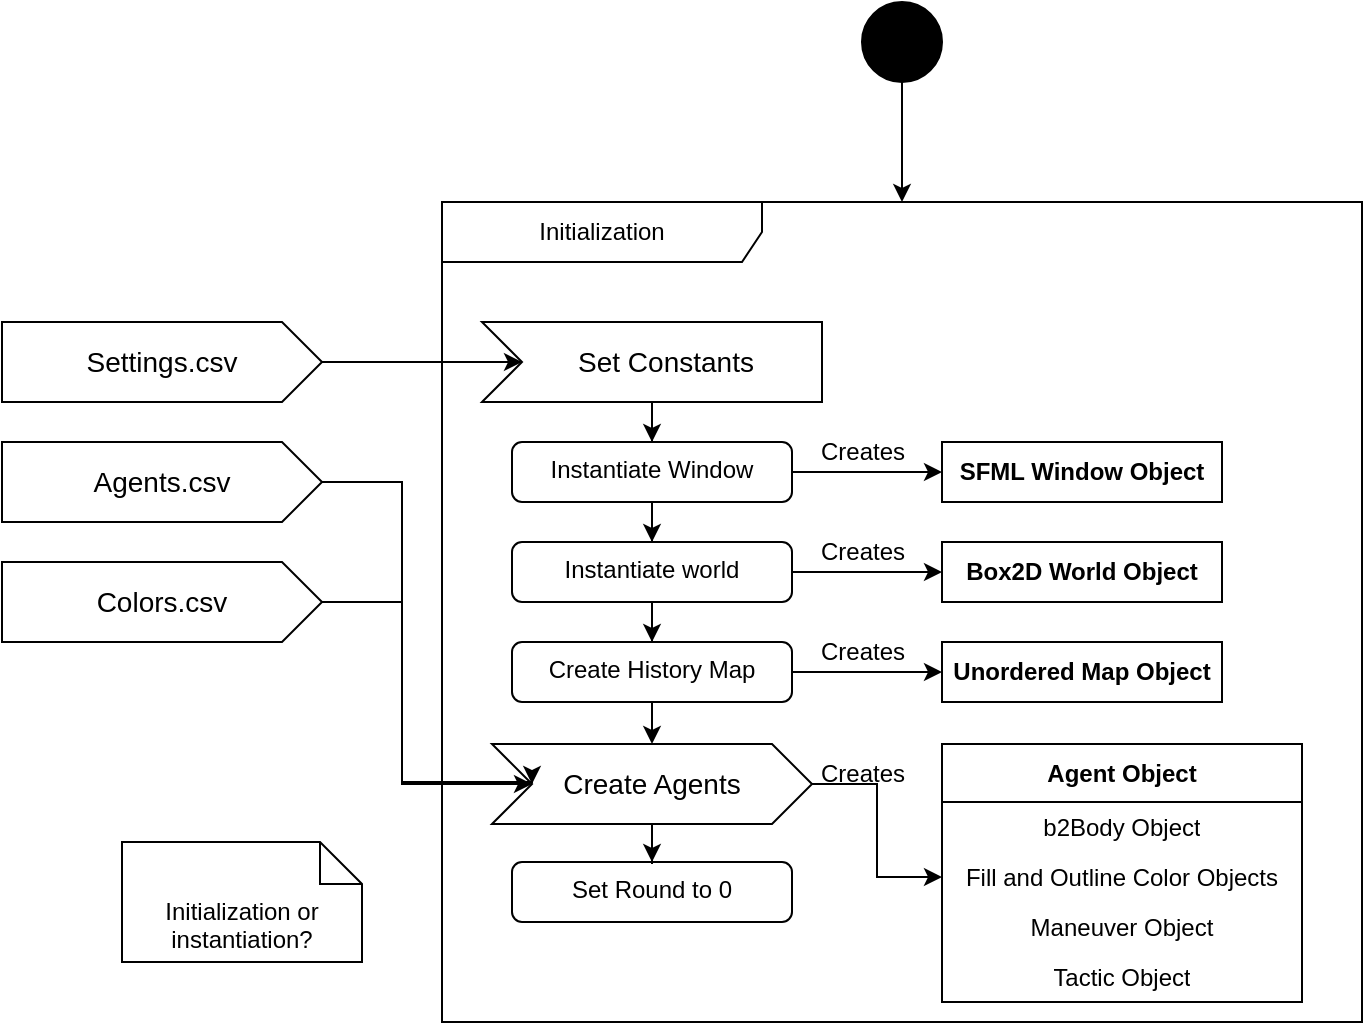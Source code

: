 <mxfile version="24.8.6">
  <diagram name="Page-1" id="0783ab3e-0a74-02c8-0abd-f7b4e66b4bec">
    <mxGraphModel dx="1000" dy="504" grid="1" gridSize="10" guides="1" tooltips="1" connect="1" arrows="1" fold="1" page="1" pageScale="1" pageWidth="850" pageHeight="1100" background="none" math="0" shadow="0">
      <root>
        <mxCell id="0" />
        <mxCell id="1" parent="0" />
        <mxCell id="HePBQS-gzyi-C_9M0Dz4-7" style="edgeStyle=orthogonalEdgeStyle;rounded=0;orthogonalLoop=1;jettySize=auto;html=1;exitX=0.5;exitY=1;exitDx=0;exitDy=0;" edge="1" parent="1" source="HePBQS-gzyi-C_9M0Dz4-1" target="HePBQS-gzyi-C_9M0Dz4-6">
          <mxGeometry relative="1" as="geometry" />
        </mxCell>
        <mxCell id="HePBQS-gzyi-C_9M0Dz4-1" value="" style="ellipse;fillColor=strokeColor;html=1;" vertex="1" parent="1">
          <mxGeometry x="630" y="40" width="40" height="40" as="geometry" />
        </mxCell>
        <mxCell id="HePBQS-gzyi-C_9M0Dz4-6" value="Initialization" style="shape=umlFrame;whiteSpace=wrap;html=1;pointerEvents=0;recursiveResize=0;container=1;collapsible=0;width=160;" vertex="1" parent="1">
          <mxGeometry x="420" y="140" width="460" height="410" as="geometry" />
        </mxCell>
        <mxCell id="HePBQS-gzyi-C_9M0Dz4-15" value="" style="edgeStyle=orthogonalEdgeStyle;rounded=0;orthogonalLoop=1;jettySize=auto;html=1;" edge="1" parent="HePBQS-gzyi-C_9M0Dz4-6" source="HePBQS-gzyi-C_9M0Dz4-12" target="HePBQS-gzyi-C_9M0Dz4-14">
          <mxGeometry relative="1" as="geometry" />
        </mxCell>
        <mxCell id="HePBQS-gzyi-C_9M0Dz4-12" value="Set Constants" style="html=1;shape=mxgraph.infographic.ribbonSimple;notch1=20;notch2=0;align=center;verticalAlign=middle;fontSize=14;fontStyle=0;fillColor=#FFFFFF;flipH=0;spacingRight=0;spacingLeft=14;whiteSpace=wrap;" vertex="1" parent="HePBQS-gzyi-C_9M0Dz4-6">
          <mxGeometry x="20" y="60" width="170" height="40" as="geometry" />
        </mxCell>
        <mxCell id="HePBQS-gzyi-C_9M0Dz4-17" value="" style="edgeStyle=orthogonalEdgeStyle;rounded=0;orthogonalLoop=1;jettySize=auto;html=1;" edge="1" parent="HePBQS-gzyi-C_9M0Dz4-6" source="HePBQS-gzyi-C_9M0Dz4-14" target="HePBQS-gzyi-C_9M0Dz4-16">
          <mxGeometry relative="1" as="geometry" />
        </mxCell>
        <mxCell id="HePBQS-gzyi-C_9M0Dz4-21" value="" style="edgeStyle=orthogonalEdgeStyle;rounded=0;orthogonalLoop=1;jettySize=auto;html=1;" edge="1" parent="HePBQS-gzyi-C_9M0Dz4-6" source="HePBQS-gzyi-C_9M0Dz4-14" target="HePBQS-gzyi-C_9M0Dz4-20">
          <mxGeometry relative="1" as="geometry" />
        </mxCell>
        <mxCell id="HePBQS-gzyi-C_9M0Dz4-14" value="Instantiate Window" style="html=1;align=center;verticalAlign=top;rounded=1;absoluteArcSize=1;arcSize=10;dashed=0;whiteSpace=wrap;" vertex="1" parent="HePBQS-gzyi-C_9M0Dz4-6">
          <mxGeometry x="35" y="120" width="140" height="30" as="geometry" />
        </mxCell>
        <mxCell id="HePBQS-gzyi-C_9M0Dz4-23" value="" style="edgeStyle=orthogonalEdgeStyle;rounded=0;orthogonalLoop=1;jettySize=auto;html=1;" edge="1" parent="HePBQS-gzyi-C_9M0Dz4-6" source="HePBQS-gzyi-C_9M0Dz4-16" target="HePBQS-gzyi-C_9M0Dz4-22">
          <mxGeometry relative="1" as="geometry" />
        </mxCell>
        <mxCell id="HePBQS-gzyi-C_9M0Dz4-38" style="edgeStyle=orthogonalEdgeStyle;rounded=0;orthogonalLoop=1;jettySize=auto;html=1;exitX=1;exitY=0.5;exitDx=0;exitDy=0;entryX=0;entryY=0.5;entryDx=0;entryDy=0;" edge="1" parent="HePBQS-gzyi-C_9M0Dz4-6" source="HePBQS-gzyi-C_9M0Dz4-16" target="HePBQS-gzyi-C_9M0Dz4-32">
          <mxGeometry relative="1" as="geometry" />
        </mxCell>
        <mxCell id="HePBQS-gzyi-C_9M0Dz4-16" value="Instantiate world" style="html=1;align=center;verticalAlign=top;rounded=1;absoluteArcSize=1;arcSize=10;dashed=0;whiteSpace=wrap;" vertex="1" parent="HePBQS-gzyi-C_9M0Dz4-6">
          <mxGeometry x="35" y="170" width="140" height="30" as="geometry" />
        </mxCell>
        <mxCell id="HePBQS-gzyi-C_9M0Dz4-20" value="SFML Window Object" style="fontStyle=1;whiteSpace=wrap;html=1;" vertex="1" parent="HePBQS-gzyi-C_9M0Dz4-6">
          <mxGeometry x="250" y="120" width="140" height="30" as="geometry" />
        </mxCell>
        <mxCell id="HePBQS-gzyi-C_9M0Dz4-39" style="edgeStyle=orthogonalEdgeStyle;rounded=0;orthogonalLoop=1;jettySize=auto;html=1;exitX=1;exitY=0.5;exitDx=0;exitDy=0;entryX=0;entryY=0.5;entryDx=0;entryDy=0;" edge="1" parent="HePBQS-gzyi-C_9M0Dz4-6" source="HePBQS-gzyi-C_9M0Dz4-22" target="HePBQS-gzyi-C_9M0Dz4-34">
          <mxGeometry relative="1" as="geometry" />
        </mxCell>
        <mxCell id="HePBQS-gzyi-C_9M0Dz4-59" value="" style="edgeStyle=orthogonalEdgeStyle;rounded=0;orthogonalLoop=1;jettySize=auto;html=1;" edge="1" parent="HePBQS-gzyi-C_9M0Dz4-6" source="HePBQS-gzyi-C_9M0Dz4-22" target="HePBQS-gzyi-C_9M0Dz4-58">
          <mxGeometry relative="1" as="geometry" />
        </mxCell>
        <mxCell id="HePBQS-gzyi-C_9M0Dz4-22" value="Create History Map" style="html=1;align=center;verticalAlign=top;rounded=1;absoluteArcSize=1;arcSize=10;dashed=0;whiteSpace=wrap;" vertex="1" parent="HePBQS-gzyi-C_9M0Dz4-6">
          <mxGeometry x="35" y="220" width="140" height="30" as="geometry" />
        </mxCell>
        <mxCell id="HePBQS-gzyi-C_9M0Dz4-28" value="Set Round to 0" style="html=1;align=center;verticalAlign=top;rounded=1;absoluteArcSize=1;arcSize=10;dashed=0;whiteSpace=wrap;" vertex="1" parent="HePBQS-gzyi-C_9M0Dz4-6">
          <mxGeometry x="35" y="330" width="140" height="30" as="geometry" />
        </mxCell>
        <mxCell id="HePBQS-gzyi-C_9M0Dz4-32" value="Box2D World Object" style="fontStyle=1;whiteSpace=wrap;html=1;" vertex="1" parent="HePBQS-gzyi-C_9M0Dz4-6">
          <mxGeometry x="250" y="170" width="140" height="30" as="geometry" />
        </mxCell>
        <mxCell id="HePBQS-gzyi-C_9M0Dz4-34" value="Unordered Map Object" style="fontStyle=1;whiteSpace=wrap;html=1;" vertex="1" parent="HePBQS-gzyi-C_9M0Dz4-6">
          <mxGeometry x="250" y="220" width="140" height="30" as="geometry" />
        </mxCell>
        <mxCell id="HePBQS-gzyi-C_9M0Dz4-41" value="Creates" style="text;html=1;align=center;verticalAlign=middle;resizable=0;points=[];autosize=1;strokeColor=none;fillColor=none;" vertex="1" parent="HePBQS-gzyi-C_9M0Dz4-6">
          <mxGeometry x="175" y="110" width="70" height="30" as="geometry" />
        </mxCell>
        <mxCell id="HePBQS-gzyi-C_9M0Dz4-42" value="Creates" style="text;html=1;align=center;verticalAlign=middle;resizable=0;points=[];autosize=1;strokeColor=none;fillColor=none;" vertex="1" parent="HePBQS-gzyi-C_9M0Dz4-6">
          <mxGeometry x="175" y="160" width="70" height="30" as="geometry" />
        </mxCell>
        <mxCell id="HePBQS-gzyi-C_9M0Dz4-43" value="Creates" style="text;html=1;align=center;verticalAlign=middle;resizable=0;points=[];autosize=1;strokeColor=none;fillColor=none;" vertex="1" parent="HePBQS-gzyi-C_9M0Dz4-6">
          <mxGeometry x="175" y="210" width="70" height="30" as="geometry" />
        </mxCell>
        <mxCell id="HePBQS-gzyi-C_9M0Dz4-45" value="Creates" style="text;html=1;align=center;verticalAlign=middle;resizable=0;points=[];autosize=1;strokeColor=none;fillColor=none;" vertex="1" parent="HePBQS-gzyi-C_9M0Dz4-6">
          <mxGeometry x="175" y="271" width="70" height="30" as="geometry" />
        </mxCell>
        <mxCell id="HePBQS-gzyi-C_9M0Dz4-51" value="Agent Object" style="swimlane;fontStyle=1;align=center;verticalAlign=middle;childLayout=stackLayout;horizontal=1;startSize=29;horizontalStack=0;resizeParent=1;resizeParentMax=0;resizeLast=0;collapsible=0;marginBottom=0;html=1;whiteSpace=wrap;" vertex="1" parent="HePBQS-gzyi-C_9M0Dz4-6">
          <mxGeometry x="250" y="271" width="180" height="129" as="geometry" />
        </mxCell>
        <mxCell id="HePBQS-gzyi-C_9M0Dz4-52" value="b2Body Object" style="text;html=1;strokeColor=none;fillColor=none;align=center;verticalAlign=middle;spacingLeft=4;spacingRight=4;overflow=hidden;rotatable=0;points=[[0,0.5],[1,0.5]];portConstraint=eastwest;whiteSpace=wrap;" vertex="1" parent="HePBQS-gzyi-C_9M0Dz4-51">
          <mxGeometry y="29" width="180" height="25" as="geometry" />
        </mxCell>
        <mxCell id="HePBQS-gzyi-C_9M0Dz4-54" value="Fill and Outline Color Objects" style="text;html=1;strokeColor=none;fillColor=none;align=center;verticalAlign=middle;spacingLeft=4;spacingRight=4;overflow=hidden;rotatable=0;points=[[0,0.5],[1,0.5]];portConstraint=eastwest;whiteSpace=wrap;" vertex="1" parent="HePBQS-gzyi-C_9M0Dz4-51">
          <mxGeometry y="54" width="180" height="25" as="geometry" />
        </mxCell>
        <mxCell id="HePBQS-gzyi-C_9M0Dz4-55" value="Maneuver Object" style="text;html=1;strokeColor=none;fillColor=none;align=center;verticalAlign=middle;spacingLeft=4;spacingRight=4;overflow=hidden;rotatable=0;points=[[0,0.5],[1,0.5]];portConstraint=eastwest;whiteSpace=wrap;" vertex="1" parent="HePBQS-gzyi-C_9M0Dz4-51">
          <mxGeometry y="79" width="180" height="25" as="geometry" />
        </mxCell>
        <mxCell id="HePBQS-gzyi-C_9M0Dz4-56" value="Tactic Object" style="text;html=1;strokeColor=none;fillColor=none;align=center;verticalAlign=middle;spacingLeft=4;spacingRight=4;overflow=hidden;rotatable=0;points=[[0,0.5],[1,0.5]];portConstraint=eastwest;whiteSpace=wrap;" vertex="1" parent="HePBQS-gzyi-C_9M0Dz4-51">
          <mxGeometry y="104" width="180" height="25" as="geometry" />
        </mxCell>
        <mxCell id="HePBQS-gzyi-C_9M0Dz4-62" value="" style="edgeStyle=orthogonalEdgeStyle;rounded=0;orthogonalLoop=1;jettySize=auto;html=1;" edge="1" parent="HePBQS-gzyi-C_9M0Dz4-6" source="HePBQS-gzyi-C_9M0Dz4-58" target="HePBQS-gzyi-C_9M0Dz4-28">
          <mxGeometry relative="1" as="geometry" />
        </mxCell>
        <mxCell id="HePBQS-gzyi-C_9M0Dz4-64" style="edgeStyle=orthogonalEdgeStyle;rounded=0;orthogonalLoop=1;jettySize=auto;html=1;exitX=1;exitY=0.5;exitDx=0;exitDy=0;exitPerimeter=0;entryX=0;entryY=0.5;entryDx=0;entryDy=0;" edge="1" parent="HePBQS-gzyi-C_9M0Dz4-6" source="HePBQS-gzyi-C_9M0Dz4-58" target="HePBQS-gzyi-C_9M0Dz4-54">
          <mxGeometry relative="1" as="geometry" />
        </mxCell>
        <mxCell id="HePBQS-gzyi-C_9M0Dz4-58" value="Create Agents" style="html=1;shape=mxgraph.infographic.ribbonSimple;notch1=20;notch2=20;align=center;verticalAlign=middle;fontSize=14;fontStyle=0;fillColor=#FFFFFF;whiteSpace=wrap;" vertex="1" parent="HePBQS-gzyi-C_9M0Dz4-6">
          <mxGeometry x="25" y="271" width="160" height="40" as="geometry" />
        </mxCell>
        <mxCell id="HePBQS-gzyi-C_9M0Dz4-8" value="&lt;div&gt;Settings.csv&lt;/div&gt;" style="html=1;shape=mxgraph.infographic.ribbonSimple;notch1=0;notch2=20;align=center;verticalAlign=middle;fontSize=14;fontStyle=0;fillColor=#FFFFFF;whiteSpace=wrap;" vertex="1" parent="1">
          <mxGeometry x="200" y="200" width="160" height="40" as="geometry" />
        </mxCell>
        <mxCell id="HePBQS-gzyi-C_9M0Dz4-9" value="Colors.csv" style="html=1;shape=mxgraph.infographic.ribbonSimple;notch1=0;notch2=20;align=center;verticalAlign=middle;fontSize=14;fontStyle=0;fillColor=#FFFFFF;whiteSpace=wrap;" vertex="1" parent="1">
          <mxGeometry x="200" y="320" width="160" height="40" as="geometry" />
        </mxCell>
        <mxCell id="HePBQS-gzyi-C_9M0Dz4-10" value="Agents.csv" style="html=1;shape=mxgraph.infographic.ribbonSimple;notch1=0;notch2=20;align=center;verticalAlign=middle;fontSize=14;fontStyle=0;fillColor=#FFFFFF;whiteSpace=wrap;" vertex="1" parent="1">
          <mxGeometry x="200" y="260" width="160" height="40" as="geometry" />
        </mxCell>
        <mxCell id="HePBQS-gzyi-C_9M0Dz4-13" style="edgeStyle=orthogonalEdgeStyle;rounded=0;orthogonalLoop=1;jettySize=auto;html=1;exitX=1;exitY=0.5;exitDx=0;exitDy=0;exitPerimeter=0;entryX=0;entryY=0;entryDx=20;entryDy=20;entryPerimeter=0;" edge="1" parent="1" source="HePBQS-gzyi-C_9M0Dz4-8" target="HePBQS-gzyi-C_9M0Dz4-12">
          <mxGeometry relative="1" as="geometry" />
        </mxCell>
        <mxCell id="HePBQS-gzyi-C_9M0Dz4-26" value="Initialization or instantiation?" style="shape=note2;boundedLbl=1;whiteSpace=wrap;html=1;size=21;verticalAlign=top;align=center;" vertex="1" parent="1">
          <mxGeometry x="260" y="460" width="120" height="60" as="geometry" />
        </mxCell>
        <mxCell id="HePBQS-gzyi-C_9M0Dz4-60" style="edgeStyle=orthogonalEdgeStyle;rounded=0;orthogonalLoop=1;jettySize=auto;html=1;exitX=1;exitY=0.5;exitDx=0;exitDy=0;exitPerimeter=0;entryX=0;entryY=0;entryDx=20;entryDy=20;entryPerimeter=0;" edge="1" parent="1" source="HePBQS-gzyi-C_9M0Dz4-10" target="HePBQS-gzyi-C_9M0Dz4-58">
          <mxGeometry relative="1" as="geometry">
            <Array as="points">
              <mxPoint x="400" y="280" />
              <mxPoint x="400" y="430" />
              <mxPoint x="465" y="430" />
            </Array>
          </mxGeometry>
        </mxCell>
        <mxCell id="HePBQS-gzyi-C_9M0Dz4-61" style="edgeStyle=orthogonalEdgeStyle;rounded=0;orthogonalLoop=1;jettySize=auto;html=1;exitX=1;exitY=0.5;exitDx=0;exitDy=0;exitPerimeter=0;entryX=0;entryY=0;entryDx=20;entryDy=20;entryPerimeter=0;" edge="1" parent="1" source="HePBQS-gzyi-C_9M0Dz4-9" target="HePBQS-gzyi-C_9M0Dz4-58">
          <mxGeometry relative="1" as="geometry">
            <Array as="points">
              <mxPoint x="400" y="340" />
              <mxPoint x="400" y="431" />
            </Array>
          </mxGeometry>
        </mxCell>
      </root>
    </mxGraphModel>
  </diagram>
</mxfile>
